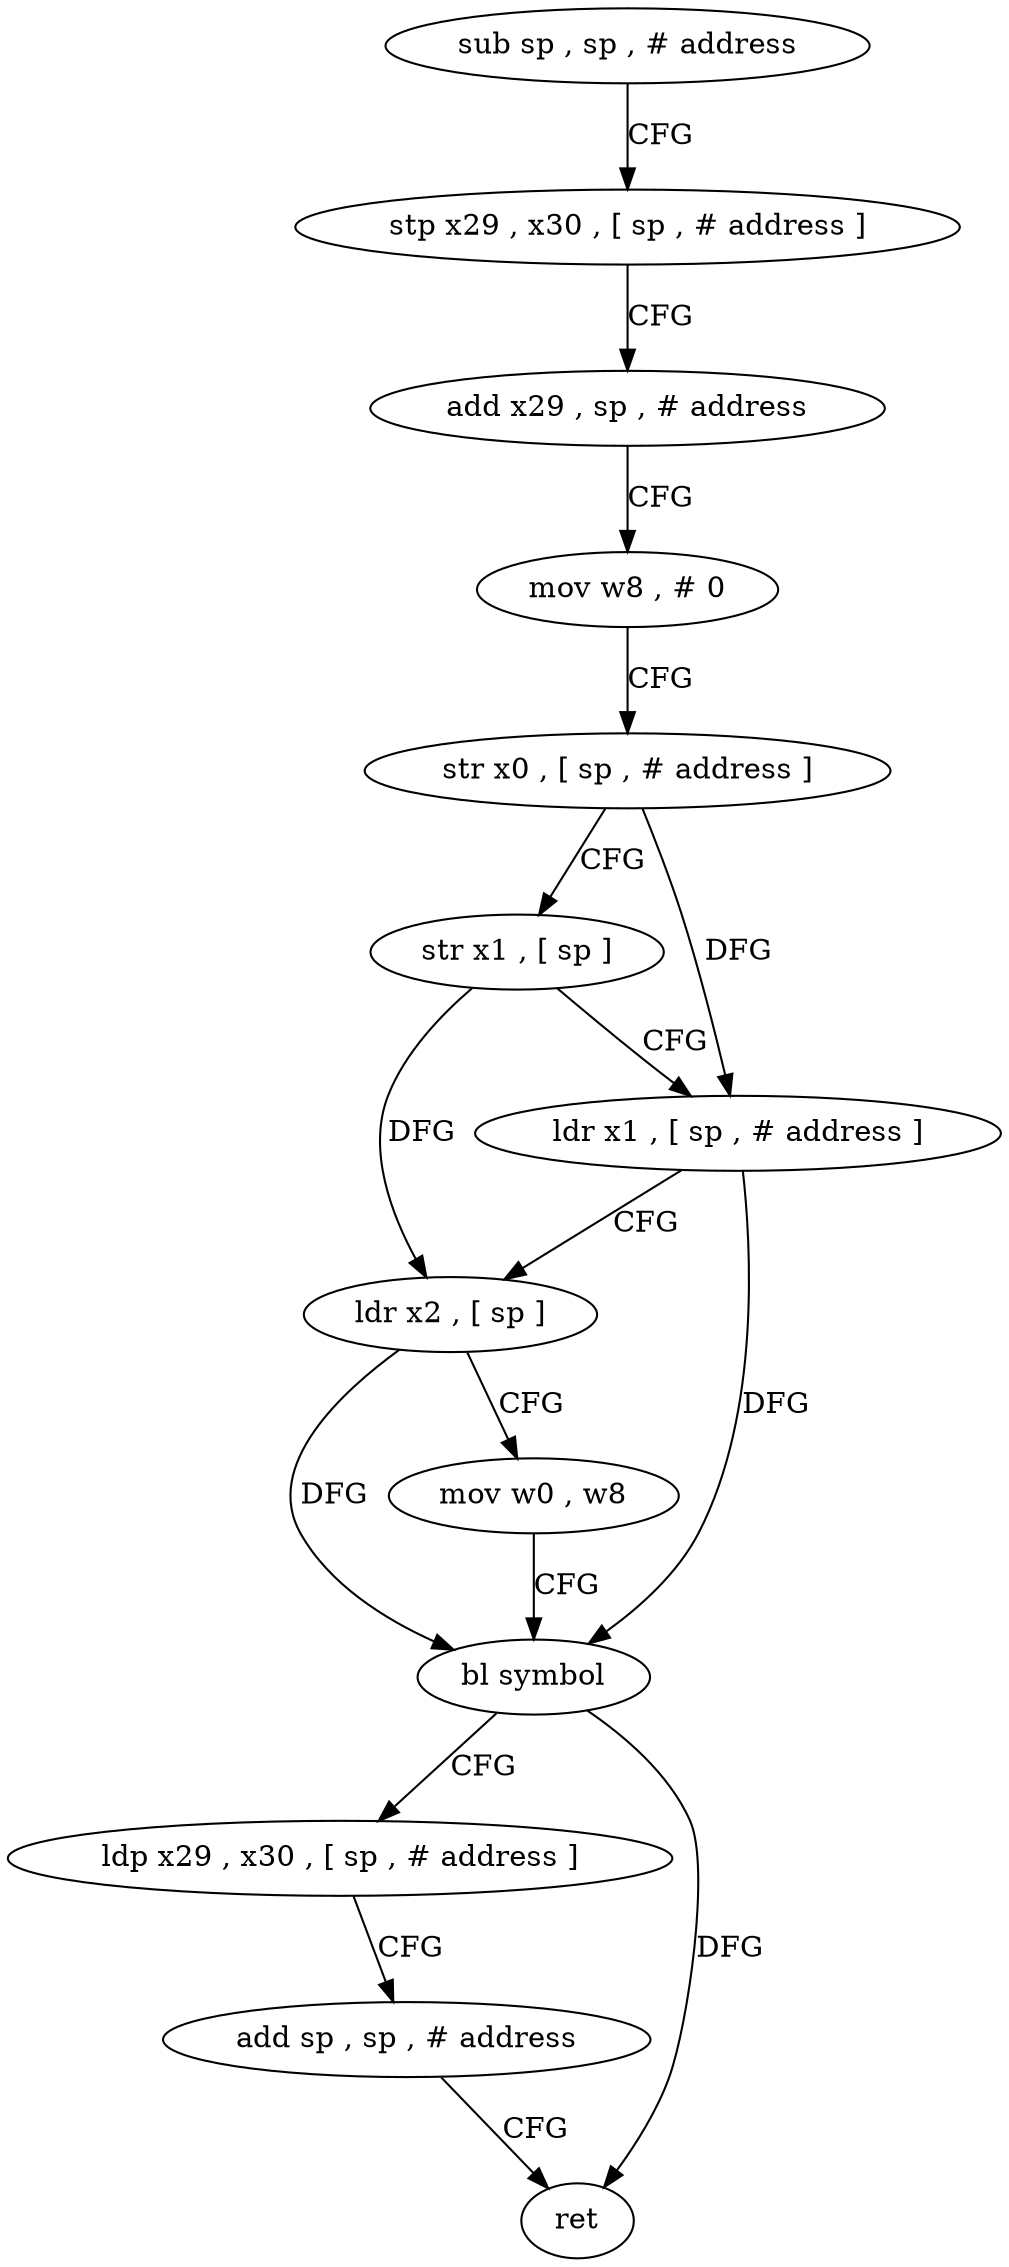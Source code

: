 digraph "func" {
"4221172" [label = "sub sp , sp , # address" ]
"4221176" [label = "stp x29 , x30 , [ sp , # address ]" ]
"4221180" [label = "add x29 , sp , # address" ]
"4221184" [label = "mov w8 , # 0" ]
"4221188" [label = "str x0 , [ sp , # address ]" ]
"4221192" [label = "str x1 , [ sp ]" ]
"4221196" [label = "ldr x1 , [ sp , # address ]" ]
"4221200" [label = "ldr x2 , [ sp ]" ]
"4221204" [label = "mov w0 , w8" ]
"4221208" [label = "bl symbol" ]
"4221212" [label = "ldp x29 , x30 , [ sp , # address ]" ]
"4221216" [label = "add sp , sp , # address" ]
"4221220" [label = "ret" ]
"4221172" -> "4221176" [ label = "CFG" ]
"4221176" -> "4221180" [ label = "CFG" ]
"4221180" -> "4221184" [ label = "CFG" ]
"4221184" -> "4221188" [ label = "CFG" ]
"4221188" -> "4221192" [ label = "CFG" ]
"4221188" -> "4221196" [ label = "DFG" ]
"4221192" -> "4221196" [ label = "CFG" ]
"4221192" -> "4221200" [ label = "DFG" ]
"4221196" -> "4221200" [ label = "CFG" ]
"4221196" -> "4221208" [ label = "DFG" ]
"4221200" -> "4221204" [ label = "CFG" ]
"4221200" -> "4221208" [ label = "DFG" ]
"4221204" -> "4221208" [ label = "CFG" ]
"4221208" -> "4221212" [ label = "CFG" ]
"4221208" -> "4221220" [ label = "DFG" ]
"4221212" -> "4221216" [ label = "CFG" ]
"4221216" -> "4221220" [ label = "CFG" ]
}

